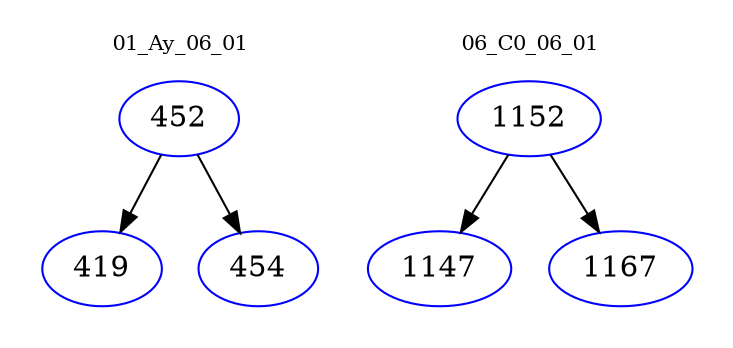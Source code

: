 digraph{
subgraph cluster_0 {
color = white
label = "01_Ay_06_01";
fontsize=10;
T0_452 [label="452", color="blue"]
T0_452 -> T0_419 [color="black"]
T0_419 [label="419", color="blue"]
T0_452 -> T0_454 [color="black"]
T0_454 [label="454", color="blue"]
}
subgraph cluster_1 {
color = white
label = "06_C0_06_01";
fontsize=10;
T1_1152 [label="1152", color="blue"]
T1_1152 -> T1_1147 [color="black"]
T1_1147 [label="1147", color="blue"]
T1_1152 -> T1_1167 [color="black"]
T1_1167 [label="1167", color="blue"]
}
}
